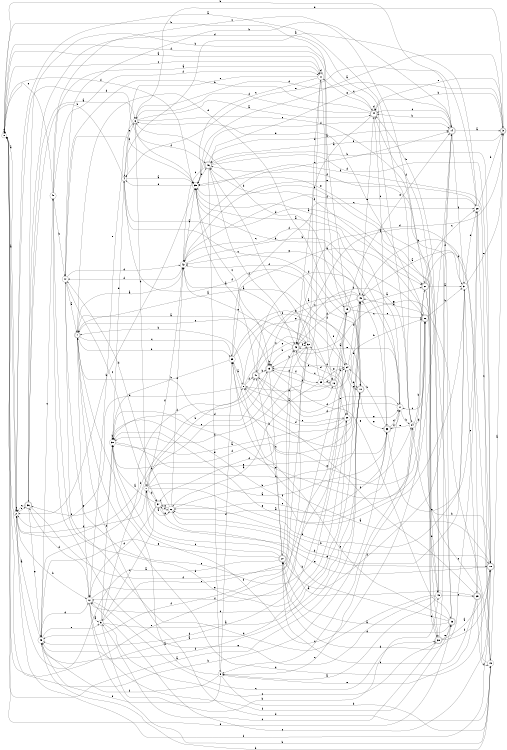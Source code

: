digraph n40_7 {
__start0 [label="" shape="none"];

rankdir=LR;
size="8,5";

s0 [style="filled", color="black", fillcolor="white" shape="circle", label="0"];
s1 [style="filled", color="black", fillcolor="white" shape="circle", label="1"];
s2 [style="filled", color="black", fillcolor="white" shape="circle", label="2"];
s3 [style="rounded,filled", color="black", fillcolor="white" shape="doublecircle", label="3"];
s4 [style="filled", color="black", fillcolor="white" shape="circle", label="4"];
s5 [style="filled", color="black", fillcolor="white" shape="circle", label="5"];
s6 [style="filled", color="black", fillcolor="white" shape="circle", label="6"];
s7 [style="rounded,filled", color="black", fillcolor="white" shape="doublecircle", label="7"];
s8 [style="filled", color="black", fillcolor="white" shape="circle", label="8"];
s9 [style="filled", color="black", fillcolor="white" shape="circle", label="9"];
s10 [style="rounded,filled", color="black", fillcolor="white" shape="doublecircle", label="10"];
s11 [style="filled", color="black", fillcolor="white" shape="circle", label="11"];
s12 [style="filled", color="black", fillcolor="white" shape="circle", label="12"];
s13 [style="rounded,filled", color="black", fillcolor="white" shape="doublecircle", label="13"];
s14 [style="rounded,filled", color="black", fillcolor="white" shape="doublecircle", label="14"];
s15 [style="rounded,filled", color="black", fillcolor="white" shape="doublecircle", label="15"];
s16 [style="rounded,filled", color="black", fillcolor="white" shape="doublecircle", label="16"];
s17 [style="filled", color="black", fillcolor="white" shape="circle", label="17"];
s18 [style="rounded,filled", color="black", fillcolor="white" shape="doublecircle", label="18"];
s19 [style="filled", color="black", fillcolor="white" shape="circle", label="19"];
s20 [style="filled", color="black", fillcolor="white" shape="circle", label="20"];
s21 [style="rounded,filled", color="black", fillcolor="white" shape="doublecircle", label="21"];
s22 [style="filled", color="black", fillcolor="white" shape="circle", label="22"];
s23 [style="rounded,filled", color="black", fillcolor="white" shape="doublecircle", label="23"];
s24 [style="filled", color="black", fillcolor="white" shape="circle", label="24"];
s25 [style="filled", color="black", fillcolor="white" shape="circle", label="25"];
s26 [style="rounded,filled", color="black", fillcolor="white" shape="doublecircle", label="26"];
s27 [style="rounded,filled", color="black", fillcolor="white" shape="doublecircle", label="27"];
s28 [style="filled", color="black", fillcolor="white" shape="circle", label="28"];
s29 [style="rounded,filled", color="black", fillcolor="white" shape="doublecircle", label="29"];
s30 [style="filled", color="black", fillcolor="white" shape="circle", label="30"];
s31 [style="filled", color="black", fillcolor="white" shape="circle", label="31"];
s32 [style="filled", color="black", fillcolor="white" shape="circle", label="32"];
s33 [style="rounded,filled", color="black", fillcolor="white" shape="doublecircle", label="33"];
s34 [style="filled", color="black", fillcolor="white" shape="circle", label="34"];
s35 [style="filled", color="black", fillcolor="white" shape="circle", label="35"];
s36 [style="rounded,filled", color="black", fillcolor="white" shape="doublecircle", label="36"];
s37 [style="rounded,filled", color="black", fillcolor="white" shape="doublecircle", label="37"];
s38 [style="rounded,filled", color="black", fillcolor="white" shape="doublecircle", label="38"];
s39 [style="filled", color="black", fillcolor="white" shape="circle", label="39"];
s40 [style="filled", color="black", fillcolor="white" shape="circle", label="40"];
s41 [style="rounded,filled", color="black", fillcolor="white" shape="doublecircle", label="41"];
s42 [style="filled", color="black", fillcolor="white" shape="circle", label="42"];
s43 [style="rounded,filled", color="black", fillcolor="white" shape="doublecircle", label="43"];
s44 [style="rounded,filled", color="black", fillcolor="white" shape="doublecircle", label="44"];
s45 [style="filled", color="black", fillcolor="white" shape="circle", label="45"];
s46 [style="rounded,filled", color="black", fillcolor="white" shape="doublecircle", label="46"];
s47 [style="filled", color="black", fillcolor="white" shape="circle", label="47"];
s48 [style="filled", color="black", fillcolor="white" shape="circle", label="48"];
s49 [style="rounded,filled", color="black", fillcolor="white" shape="doublecircle", label="49"];
s0 -> s2 [label="a"];
s0 -> s14 [label="b"];
s0 -> s11 [label="c"];
s0 -> s0 [label="d"];
s0 -> s23 [label="e"];
s0 -> s35 [label="f"];
s1 -> s33 [label="a"];
s1 -> s8 [label="b"];
s1 -> s24 [label="c"];
s1 -> s37 [label="d"];
s1 -> s31 [label="e"];
s1 -> s2 [label="f"];
s2 -> s0 [label="a"];
s2 -> s12 [label="b"];
s2 -> s2 [label="c"];
s2 -> s35 [label="d"];
s2 -> s36 [label="e"];
s2 -> s13 [label="f"];
s3 -> s35 [label="a"];
s3 -> s44 [label="b"];
s3 -> s46 [label="c"];
s3 -> s43 [label="d"];
s3 -> s44 [label="e"];
s3 -> s46 [label="f"];
s4 -> s35 [label="a"];
s4 -> s36 [label="b"];
s4 -> s10 [label="c"];
s4 -> s48 [label="d"];
s4 -> s6 [label="e"];
s4 -> s34 [label="f"];
s5 -> s49 [label="a"];
s5 -> s48 [label="b"];
s5 -> s38 [label="c"];
s5 -> s30 [label="d"];
s5 -> s32 [label="e"];
s5 -> s41 [label="f"];
s6 -> s44 [label="a"];
s6 -> s1 [label="b"];
s6 -> s38 [label="c"];
s6 -> s3 [label="d"];
s6 -> s12 [label="e"];
s6 -> s46 [label="f"];
s7 -> s42 [label="a"];
s7 -> s39 [label="b"];
s7 -> s39 [label="c"];
s7 -> s15 [label="d"];
s7 -> s12 [label="e"];
s7 -> s26 [label="f"];
s8 -> s16 [label="a"];
s8 -> s7 [label="b"];
s8 -> s32 [label="c"];
s8 -> s2 [label="d"];
s8 -> s34 [label="e"];
s8 -> s41 [label="f"];
s9 -> s30 [label="a"];
s9 -> s19 [label="b"];
s9 -> s24 [label="c"];
s9 -> s39 [label="d"];
s9 -> s0 [label="e"];
s9 -> s45 [label="f"];
s10 -> s0 [label="a"];
s10 -> s6 [label="b"];
s10 -> s12 [label="c"];
s10 -> s7 [label="d"];
s10 -> s33 [label="e"];
s10 -> s42 [label="f"];
s11 -> s0 [label="a"];
s11 -> s30 [label="b"];
s11 -> s35 [label="c"];
s11 -> s11 [label="d"];
s11 -> s4 [label="e"];
s11 -> s16 [label="f"];
s12 -> s5 [label="a"];
s12 -> s19 [label="b"];
s12 -> s38 [label="c"];
s12 -> s36 [label="d"];
s12 -> s15 [label="e"];
s12 -> s23 [label="f"];
s13 -> s7 [label="a"];
s13 -> s13 [label="b"];
s13 -> s27 [label="c"];
s13 -> s45 [label="d"];
s13 -> s23 [label="e"];
s13 -> s25 [label="f"];
s14 -> s3 [label="a"];
s14 -> s44 [label="b"];
s14 -> s44 [label="c"];
s14 -> s6 [label="d"];
s14 -> s30 [label="e"];
s14 -> s31 [label="f"];
s15 -> s21 [label="a"];
s15 -> s0 [label="b"];
s15 -> s26 [label="c"];
s15 -> s45 [label="d"];
s15 -> s14 [label="e"];
s15 -> s0 [label="f"];
s16 -> s15 [label="a"];
s16 -> s34 [label="b"];
s16 -> s43 [label="c"];
s16 -> s8 [label="d"];
s16 -> s20 [label="e"];
s16 -> s13 [label="f"];
s17 -> s35 [label="a"];
s17 -> s24 [label="b"];
s17 -> s22 [label="c"];
s17 -> s41 [label="d"];
s17 -> s42 [label="e"];
s17 -> s42 [label="f"];
s18 -> s39 [label="a"];
s18 -> s24 [label="b"];
s18 -> s12 [label="c"];
s18 -> s7 [label="d"];
s18 -> s1 [label="e"];
s18 -> s2 [label="f"];
s19 -> s3 [label="a"];
s19 -> s45 [label="b"];
s19 -> s26 [label="c"];
s19 -> s7 [label="d"];
s19 -> s43 [label="e"];
s19 -> s35 [label="f"];
s20 -> s45 [label="a"];
s20 -> s49 [label="b"];
s20 -> s32 [label="c"];
s20 -> s8 [label="d"];
s20 -> s17 [label="e"];
s20 -> s37 [label="f"];
s21 -> s31 [label="a"];
s21 -> s38 [label="b"];
s21 -> s28 [label="c"];
s21 -> s48 [label="d"];
s21 -> s30 [label="e"];
s21 -> s19 [label="f"];
s22 -> s1 [label="a"];
s22 -> s10 [label="b"];
s22 -> s37 [label="c"];
s22 -> s47 [label="d"];
s22 -> s18 [label="e"];
s22 -> s42 [label="f"];
s23 -> s27 [label="a"];
s23 -> s37 [label="b"];
s23 -> s39 [label="c"];
s23 -> s27 [label="d"];
s23 -> s35 [label="e"];
s23 -> s46 [label="f"];
s24 -> s2 [label="a"];
s24 -> s21 [label="b"];
s24 -> s9 [label="c"];
s24 -> s26 [label="d"];
s24 -> s33 [label="e"];
s24 -> s43 [label="f"];
s25 -> s22 [label="a"];
s25 -> s26 [label="b"];
s25 -> s7 [label="c"];
s25 -> s16 [label="d"];
s25 -> s34 [label="e"];
s25 -> s15 [label="f"];
s26 -> s49 [label="a"];
s26 -> s31 [label="b"];
s26 -> s17 [label="c"];
s26 -> s6 [label="d"];
s26 -> s39 [label="e"];
s26 -> s46 [label="f"];
s27 -> s2 [label="a"];
s27 -> s41 [label="b"];
s27 -> s30 [label="c"];
s27 -> s43 [label="d"];
s27 -> s45 [label="e"];
s27 -> s14 [label="f"];
s28 -> s4 [label="a"];
s28 -> s3 [label="b"];
s28 -> s18 [label="c"];
s28 -> s27 [label="d"];
s28 -> s4 [label="e"];
s28 -> s42 [label="f"];
s29 -> s1 [label="a"];
s29 -> s49 [label="b"];
s29 -> s27 [label="c"];
s29 -> s19 [label="d"];
s29 -> s9 [label="e"];
s29 -> s8 [label="f"];
s30 -> s49 [label="a"];
s30 -> s30 [label="b"];
s30 -> s43 [label="c"];
s30 -> s4 [label="d"];
s30 -> s33 [label="e"];
s30 -> s36 [label="f"];
s31 -> s49 [label="a"];
s31 -> s22 [label="b"];
s31 -> s29 [label="c"];
s31 -> s28 [label="d"];
s31 -> s3 [label="e"];
s31 -> s30 [label="f"];
s32 -> s42 [label="a"];
s32 -> s13 [label="b"];
s32 -> s46 [label="c"];
s32 -> s11 [label="d"];
s32 -> s0 [label="e"];
s32 -> s45 [label="f"];
s33 -> s22 [label="a"];
s33 -> s34 [label="b"];
s33 -> s49 [label="c"];
s33 -> s17 [label="d"];
s33 -> s28 [label="e"];
s33 -> s17 [label="f"];
s34 -> s7 [label="a"];
s34 -> s10 [label="b"];
s34 -> s13 [label="c"];
s34 -> s49 [label="d"];
s34 -> s10 [label="e"];
s34 -> s12 [label="f"];
s35 -> s21 [label="a"];
s35 -> s2 [label="b"];
s35 -> s13 [label="c"];
s35 -> s4 [label="d"];
s35 -> s46 [label="e"];
s35 -> s14 [label="f"];
s36 -> s6 [label="a"];
s36 -> s44 [label="b"];
s36 -> s2 [label="c"];
s36 -> s24 [label="d"];
s36 -> s45 [label="e"];
s36 -> s34 [label="f"];
s37 -> s30 [label="a"];
s37 -> s18 [label="b"];
s37 -> s5 [label="c"];
s37 -> s12 [label="d"];
s37 -> s22 [label="e"];
s37 -> s22 [label="f"];
s38 -> s18 [label="a"];
s38 -> s35 [label="b"];
s38 -> s5 [label="c"];
s38 -> s14 [label="d"];
s38 -> s23 [label="e"];
s38 -> s18 [label="f"];
s39 -> s8 [label="a"];
s39 -> s30 [label="b"];
s39 -> s28 [label="c"];
s39 -> s21 [label="d"];
s39 -> s10 [label="e"];
s39 -> s16 [label="f"];
s40 -> s11 [label="a"];
s40 -> s47 [label="b"];
s40 -> s21 [label="c"];
s40 -> s20 [label="d"];
s40 -> s0 [label="e"];
s40 -> s11 [label="f"];
s41 -> s35 [label="a"];
s41 -> s13 [label="b"];
s41 -> s20 [label="c"];
s41 -> s49 [label="d"];
s41 -> s32 [label="e"];
s41 -> s17 [label="f"];
s42 -> s35 [label="a"];
s42 -> s26 [label="b"];
s42 -> s14 [label="c"];
s42 -> s47 [label="d"];
s42 -> s28 [label="e"];
s42 -> s1 [label="f"];
s43 -> s31 [label="a"];
s43 -> s13 [label="b"];
s43 -> s42 [label="c"];
s43 -> s20 [label="d"];
s43 -> s17 [label="e"];
s43 -> s32 [label="f"];
s44 -> s43 [label="a"];
s44 -> s47 [label="b"];
s44 -> s33 [label="c"];
s44 -> s44 [label="d"];
s44 -> s11 [label="e"];
s44 -> s6 [label="f"];
s45 -> s0 [label="a"];
s45 -> s33 [label="b"];
s45 -> s40 [label="c"];
s45 -> s12 [label="d"];
s45 -> s5 [label="e"];
s45 -> s10 [label="f"];
s46 -> s14 [label="a"];
s46 -> s18 [label="b"];
s46 -> s42 [label="c"];
s46 -> s18 [label="d"];
s46 -> s9 [label="e"];
s46 -> s43 [label="f"];
s47 -> s7 [label="a"];
s47 -> s14 [label="b"];
s47 -> s37 [label="c"];
s47 -> s42 [label="d"];
s47 -> s20 [label="e"];
s47 -> s35 [label="f"];
s48 -> s9 [label="a"];
s48 -> s44 [label="b"];
s48 -> s29 [label="c"];
s48 -> s47 [label="d"];
s48 -> s40 [label="e"];
s48 -> s44 [label="f"];
s49 -> s41 [label="a"];
s49 -> s35 [label="b"];
s49 -> s13 [label="c"];
s49 -> s43 [label="d"];
s49 -> s44 [label="e"];
s49 -> s30 [label="f"];

}